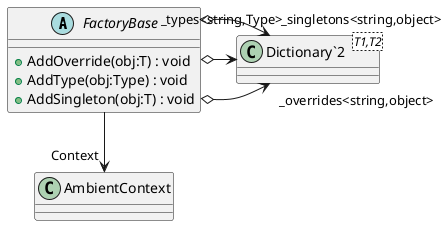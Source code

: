@startuml
abstract class FactoryBase {
    + AddOverride(obj:T) : void
    + AddType(obj:Type) : void
    + AddSingleton(obj:T) : void
}
class "Dictionary`2"<T1,T2> {
}
FactoryBase --> "Context" AmbientContext
FactoryBase o-> "_overrides<string,object>" "Dictionary`2"
FactoryBase o-> "_types<string,Type>" "Dictionary`2"
FactoryBase o-> "_singletons<string,object>" "Dictionary`2"
@enduml
